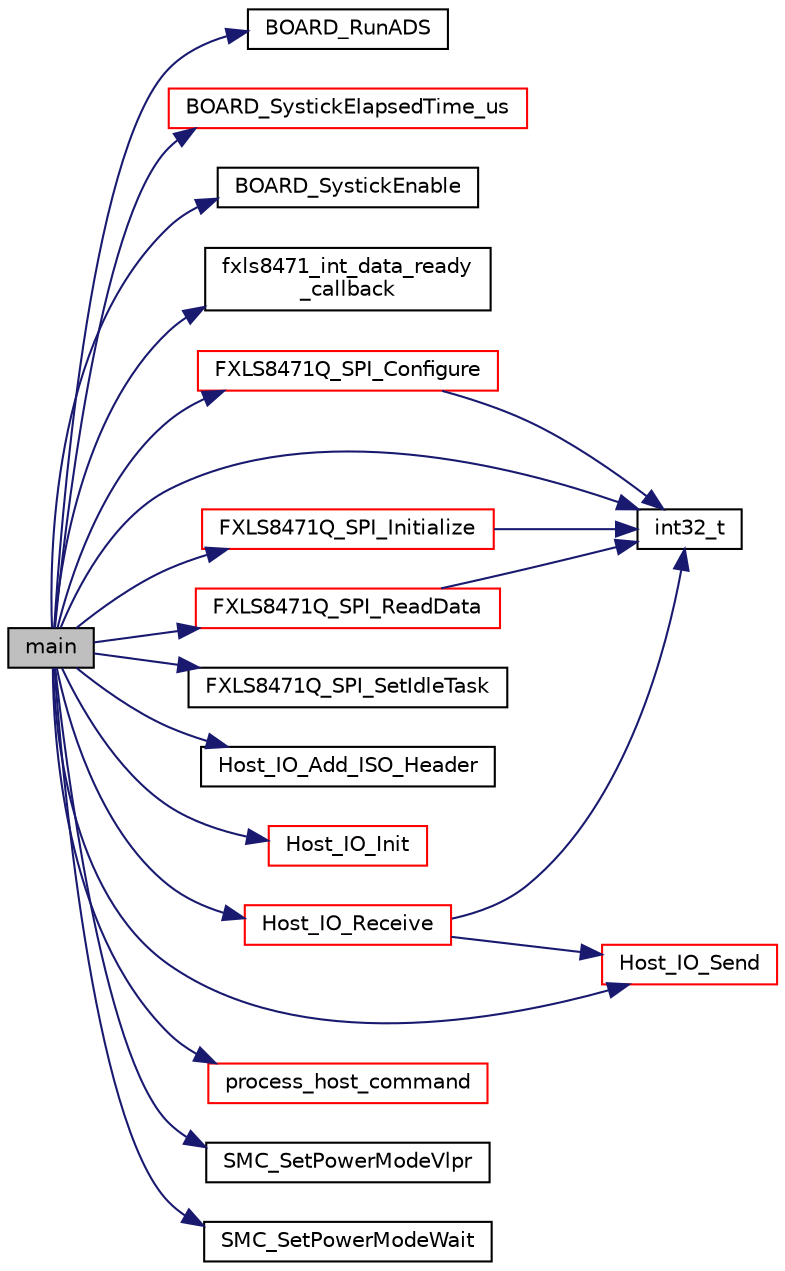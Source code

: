 digraph "main"
{
  edge [fontname="Helvetica",fontsize="10",labelfontname="Helvetica",labelfontsize="10"];
  node [fontname="Helvetica",fontsize="10",shape=record];
  rankdir="LR";
  Node3 [label="main",height=0.2,width=0.4,color="black", fillcolor="grey75", style="filled", fontcolor="black"];
  Node3 -> Node4 [color="midnightblue",fontsize="10",style="solid",fontname="Helvetica"];
  Node4 [label="BOARD_RunADS",height=0.2,width=0.4,color="black", fillcolor="white", style="filled",URL="$lpc_2auto__detection__service_8c.html#a95285f14f6707e326e523c82d926c900",tooltip="The function to register Application Name and initialte ADS. "];
  Node3 -> Node5 [color="midnightblue",fontsize="10",style="solid",fontname="Helvetica"];
  Node5 [label="BOARD_SystickElapsedTime_us",height=0.2,width=0.4,color="red", fillcolor="white", style="filled",URL="$systick__utils_8c.html#a85a32737b730fbb713ec910e1ad17c74",tooltip="Function to compute the Elapsed Time. "];
  Node3 -> Node9 [color="midnightblue",fontsize="10",style="solid",fontname="Helvetica"];
  Node9 [label="BOARD_SystickEnable",height=0.2,width=0.4,color="black", fillcolor="white", style="filled",URL="$systick__utils_8c.html#ad43629969994e92bd3620e630bda24c8",tooltip="Function to enable systicks framework. "];
  Node3 -> Node10 [color="midnightblue",fontsize="10",style="solid",fontname="Helvetica"];
  Node10 [label="fxls8471_int_data_ready\l_callback",height=0.2,width=0.4,color="black", fillcolor="white", style="filled",URL="$fxls8471__demo_8c.html#a3e4b32a470c61b7773f21c1f6437d334"];
  Node3 -> Node11 [color="midnightblue",fontsize="10",style="solid",fontname="Helvetica"];
  Node11 [label="FXLS8471Q_SPI_Configure",height=0.2,width=0.4,color="red", fillcolor="white", style="filled",URL="$fxls8471q__drv_8c.html#a1a82c26ff39b7d12bb85cf62f32f25b7",tooltip="The interface function to configure he sensor. "];
  Node11 -> Node7 [color="midnightblue",fontsize="10",style="solid",fontname="Helvetica"];
  Node7 [label="int32_t",height=0.2,width=0.4,color="black", fillcolor="white", style="filled",URL="$data__format__service_8h.html#a5d7069350a7d7e65686c77a8038f462f",tooltip="The interface function to append the data on the formated stream. "];
  Node3 -> Node15 [color="midnightblue",fontsize="10",style="solid",fontname="Helvetica"];
  Node15 [label="FXLS8471Q_SPI_Initialize",height=0.2,width=0.4,color="red", fillcolor="white", style="filled",URL="$fxls8471q__drv_8c.html#abaaef883aa8d1d70ac1e5d9b4efb5e26",tooltip="The interface function to initialize the sensor for I2C. "];
  Node15 -> Node7 [color="midnightblue",fontsize="10",style="solid",fontname="Helvetica"];
  Node3 -> Node19 [color="midnightblue",fontsize="10",style="solid",fontname="Helvetica"];
  Node19 [label="FXLS8471Q_SPI_ReadData",height=0.2,width=0.4,color="red", fillcolor="white", style="filled",URL="$fxls8471q__drv_8c.html#ad16c8372e2c0bcbcd12af93a2f223814",tooltip="The interface function to read the sensor data. "];
  Node19 -> Node7 [color="midnightblue",fontsize="10",style="solid",fontname="Helvetica"];
  Node3 -> Node21 [color="midnightblue",fontsize="10",style="solid",fontname="Helvetica"];
  Node21 [label="FXLS8471Q_SPI_SetIdleTask",height=0.2,width=0.4,color="black", fillcolor="white", style="filled",URL="$fxls8471q__drv_8c.html#a114a400580705a963d24be3b401db679",tooltip=": The interface function to set the SPI Idle Task. "];
  Node3 -> Node22 [color="midnightblue",fontsize="10",style="solid",fontname="Helvetica"];
  Node22 [label="Host_IO_Add_ISO_Header",height=0.2,width=0.4,color="black", fillcolor="white", style="filled",URL="$host__io__uart_8c.html#a68a2c033a0f6f967149dca76897f5c8a"];
  Node3 -> Node23 [color="midnightblue",fontsize="10",style="solid",fontname="Helvetica"];
  Node23 [label="Host_IO_Init",height=0.2,width=0.4,color="red", fillcolor="white", style="filled",URL="$host__io__uart_8c.html#ab4b858422bbaae71aff2ab540ae0e2b1"];
  Node3 -> Node27 [color="midnightblue",fontsize="10",style="solid",fontname="Helvetica"];
  Node27 [label="Host_IO_Receive",height=0.2,width=0.4,color="red", fillcolor="white", style="filled",URL="$host__io__uart_8c.html#a3924d21a0703878695ebdb68f720fff9"];
  Node27 -> Node7 [color="midnightblue",fontsize="10",style="solid",fontname="Helvetica"];
  Node27 -> Node36 [color="midnightblue",fontsize="10",style="solid",fontname="Helvetica"];
  Node36 [label="Host_IO_Send",height=0.2,width=0.4,color="red", fillcolor="white", style="filled",URL="$host__io__uart_8c.html#a719ad6da4502e713f1573b5353af9617"];
  Node3 -> Node36 [color="midnightblue",fontsize="10",style="solid",fontname="Helvetica"];
  Node3 -> Node7 [color="midnightblue",fontsize="10",style="solid",fontname="Helvetica"];
  Node3 -> Node40 [color="midnightblue",fontsize="10",style="solid",fontname="Helvetica"];
  Node40 [label="process_host_command",height=0.2,width=0.4,color="red", fillcolor="white", style="filled",URL="$fxls8471__demo_8c.html#a0076d28c9a17cd6908c7b3b0f5c6006c"];
  Node3 -> Node41 [color="midnightblue",fontsize="10",style="solid",fontname="Helvetica"];
  Node41 [label="SMC_SetPowerModeVlpr",height=0.2,width=0.4,color="black", fillcolor="white", style="filled",URL="$lpc54114_8c.html#a82cb114bb9a5ea2f235a0216709d70f8",tooltip="Configures the system to VLPR power mode. API name used from Kinetis family to maintain compatibility..."];
  Node3 -> Node42 [color="midnightblue",fontsize="10",style="solid",fontname="Helvetica"];
  Node42 [label="SMC_SetPowerModeWait",height=0.2,width=0.4,color="black", fillcolor="white", style="filled",URL="$lpc54114_8c.html#a5423cac017d1d1a8ac8bba8e91e80e29",tooltip="Configures the system to WAIT power mode. API name used from Kinetis family to maintain compatibility..."];
}
